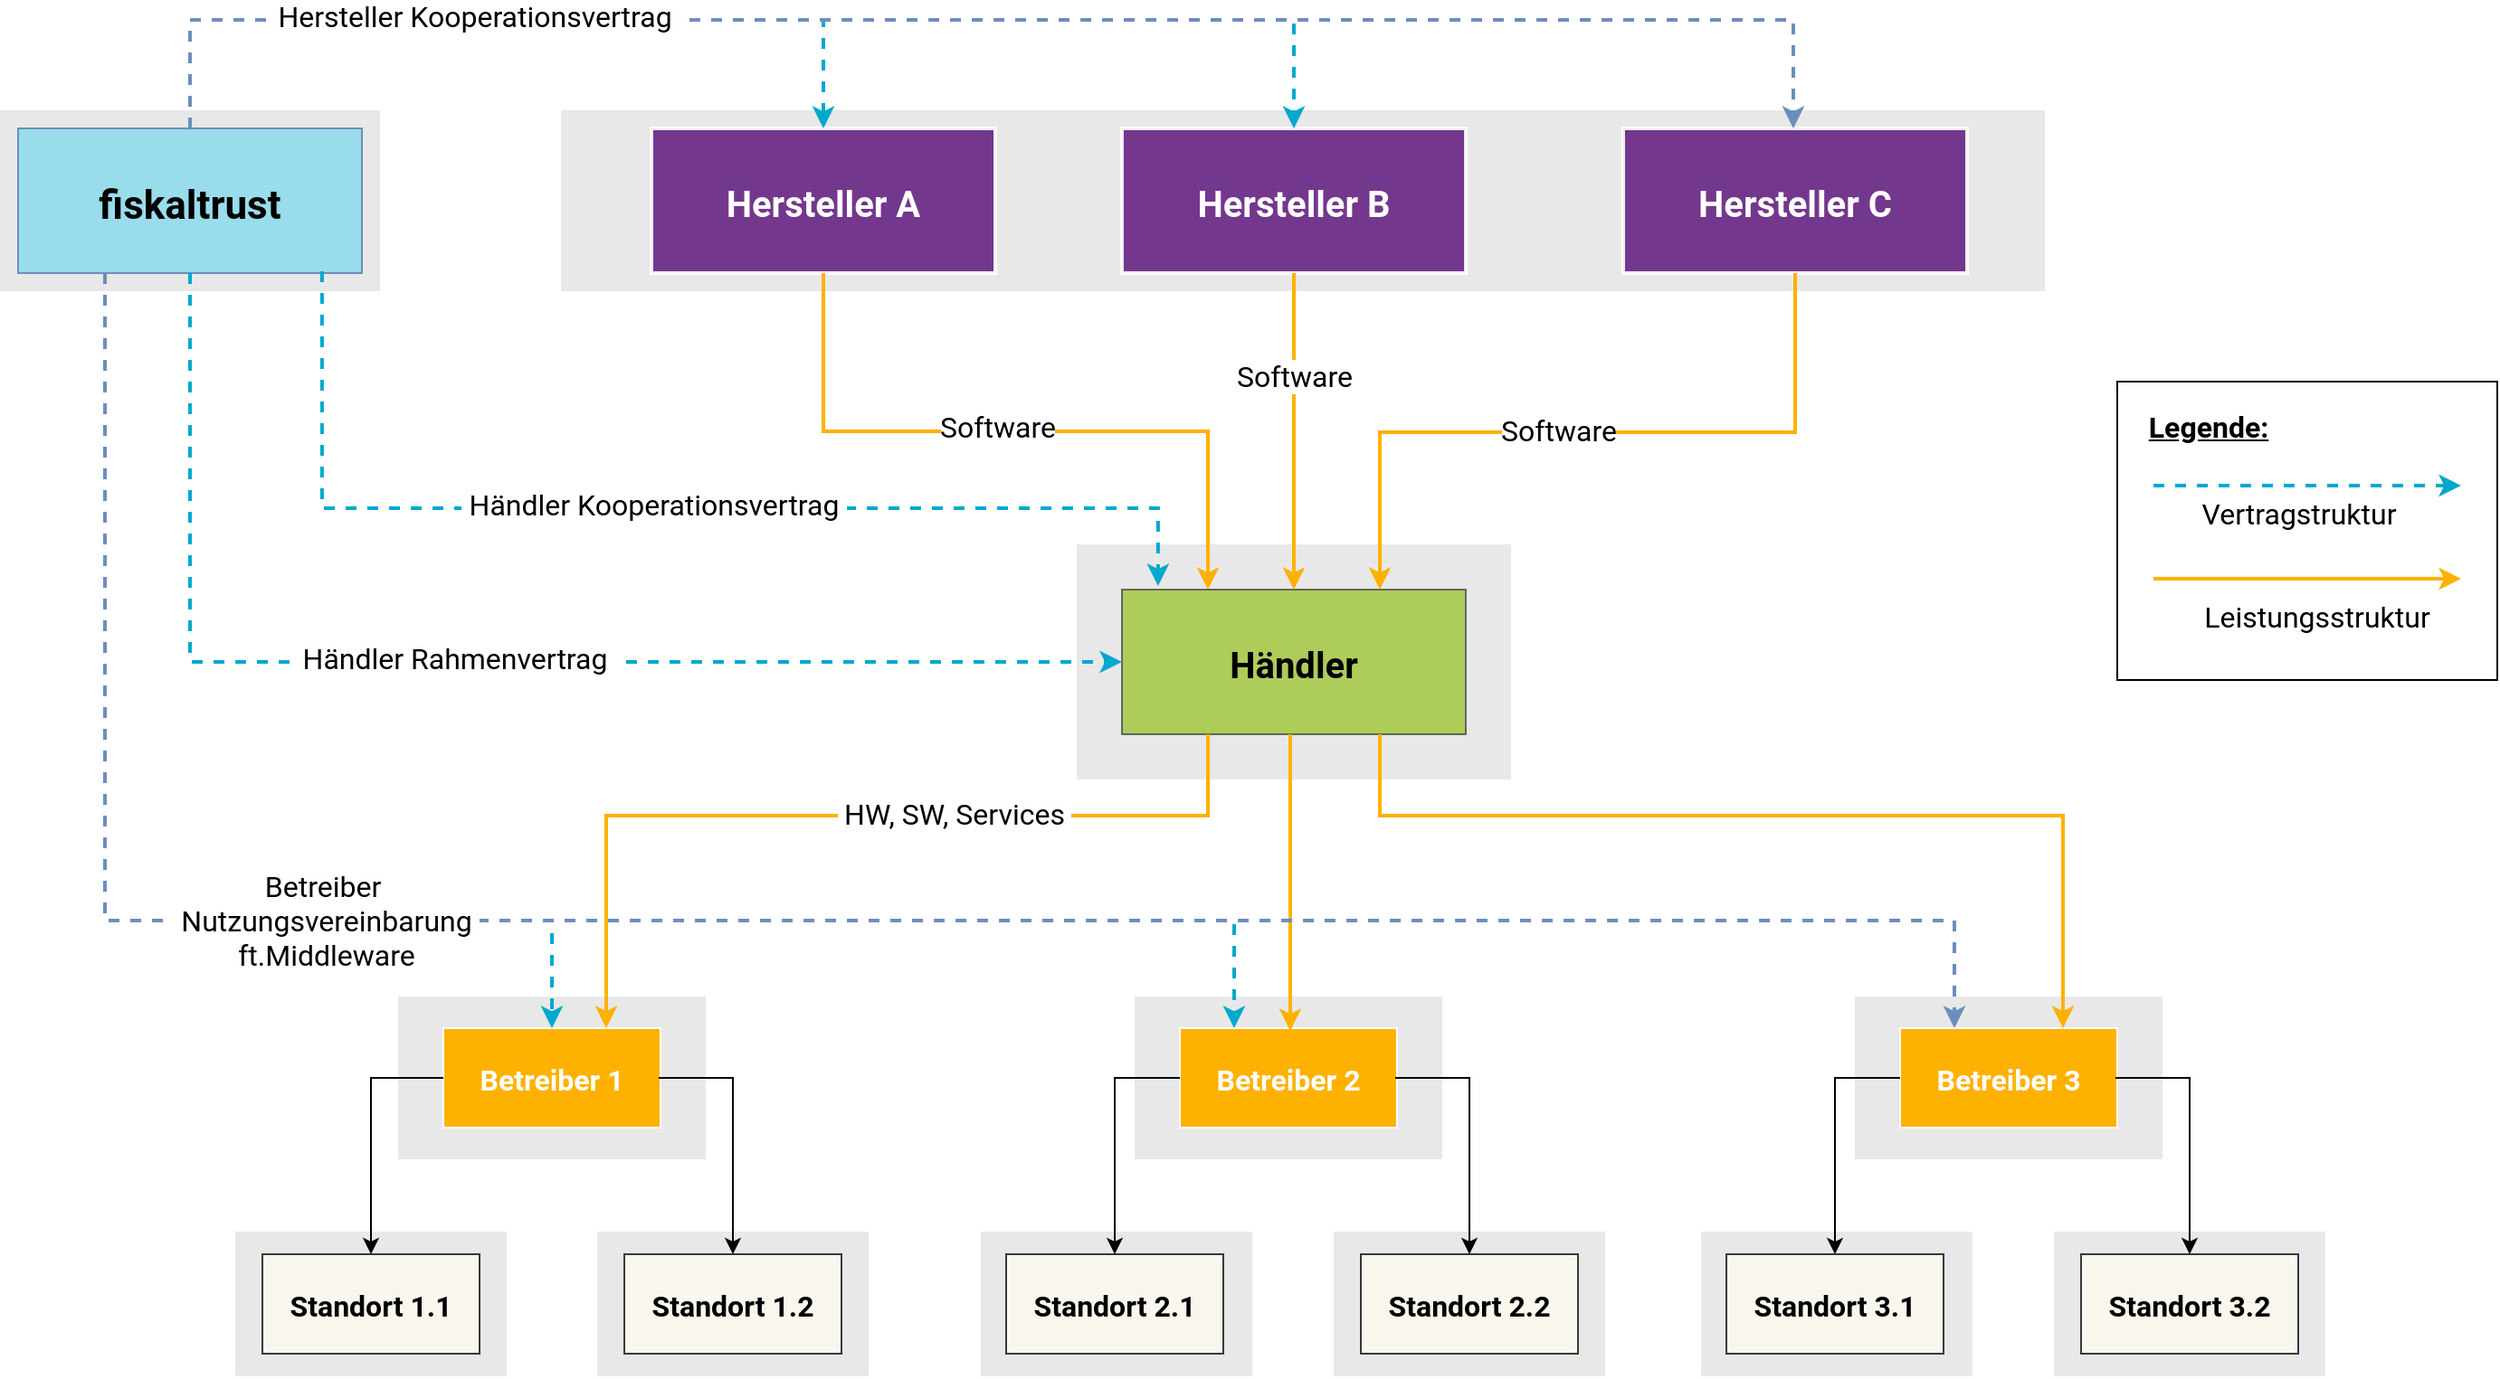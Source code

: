 <mxfile version="14.1.8" type="device"><diagram name="Page-1" id="2c0d36ab-eaac-3732-788b-9136903baeff"><mxGraphModel dx="1704" dy="1137" grid="1" gridSize="10" guides="1" tooltips="1" connect="1" arrows="1" fold="1" page="1" pageScale="1.5" pageWidth="1169" pageHeight="827" background="#ffffff" math="0" shadow="0"><root><mxCell id="0"/><mxCell id="1" parent="0"/><mxCell id="5PU3ayuKugf_s4tkDlTk-128" value="" style="rounded=0;whiteSpace=wrap;html=1;" parent="1" vertex="1"><mxGeometry x="1301" y="340" width="210" height="165" as="geometry"/></mxCell><mxCell id="xqAZLxv3Vc2gLsiTw-QS-123" value="" style="strokeColor=none;opacity=30;fillColor=#b2b2b2;" parent="1" vertex="1"><mxGeometry x="441" y="190" width="820" height="100" as="geometry"/></mxCell><mxCell id="123" value="" style="strokeColor=none;opacity=30;fillColor=#b2b2b2;" parent="1" vertex="1"><mxGeometry x="131" y="190.0" width="210" height="100.0" as="geometry"/></mxCell><mxCell id="118" value="" style="strokeColor=none;opacity=30;fillColor=#b2b2b2;" parent="1" vertex="1"><mxGeometry x="726" y="430" width="240" height="130" as="geometry"/></mxCell><mxCell id="111" value="" style="strokeColor=none;opacity=30;fillColor=#b2b2b2;" parent="1" vertex="1"><mxGeometry x="351" y="680" width="170" height="90" as="geometry"/></mxCell><mxCell id="108" value="" style="strokeColor=none;opacity=30;fillColor=#b2b2b2;" parent="1" vertex="1"><mxGeometry x="461" y="810" width="150" height="80" as="geometry"/></mxCell><mxCell id="2" value="fiskaltrust" style="rounded=0;strokeColor=#6c8ebf;fontStyle=1;fontFamily=Roboto;fontSize=22;fillColor=#99dceb;fontSource=https%3A%2F%2Ffonts.googleapis.com%2Fcss%3Ffamily%3DRoboto;" parent="1" vertex="1"><mxGeometry x="141" y="200" width="190" height="80" as="geometry"/></mxCell><mxCell id="13" value="Hersteller A" style="rounded=0;gradientColor=none;fontColor=#FFFFFF;fontStyle=1;fontFamily=Roboto;fontSize=20;fillColor=#672483;opacity=90;strokeColor=#FFFFFF;strokeWidth=2;fontSource=https%3A%2F%2Ffonts.googleapis.com%2Fcss%3Ffamily%3DRoboto;" parent="1" vertex="1"><mxGeometry x="491" y="200" width="190" height="80" as="geometry"/></mxCell><mxCell id="62" value="" style="edgeStyle=elbowEdgeStyle;elbow=vertical;strokeWidth=2;rounded=0;entryX=0.25;entryY=0;entryDx=0;entryDy=0;fillColor=#ffcc99;strokeColor=#ffb100;" parent="1" source="13" target="xqAZLxv3Vc2gLsiTw-QS-131" edge="1"><mxGeometry x="28" y="265.5" width="100" height="100" as="geometry"><mxPoint x="28" y="365.5" as="sourcePoint"/><mxPoint x="173" y="585.5" as="targetPoint"/></mxGeometry></mxCell><mxCell id="xqAZLxv3Vc2gLsiTw-QS-152" value="&lt;font style=&quot;font-size: 16px&quot; color=&quot;#000000&quot; face=&quot;Roboto&quot; data-font-src=&quot;https://fonts.googleapis.com/css?family=Roboto&quot;&gt;Software&lt;/font&gt;" style="edgeLabel;html=1;align=center;verticalAlign=middle;resizable=0;points=[];fontColor=#3399FF;" parent="62" vertex="1" connectable="0"><mxGeometry relative="1" as="geometry"><mxPoint x="-11" y="-3" as="offset"/></mxGeometry></mxCell><mxCell id="xqAZLxv3Vc2gLsiTw-QS-124" value="Hersteller B" style="rounded=0;gradientColor=none;fontColor=#FFFFFF;fontStyle=1;fontFamily=Roboto;fontSize=20;fillColor=#672483;opacity=90;strokeColor=#FFFFFF;strokeWidth=2;fontSource=https%3A%2F%2Ffonts.googleapis.com%2Fcss%3Ffamily%3DRoboto;" parent="1" vertex="1"><mxGeometry x="751" y="200" width="190" height="80" as="geometry"/></mxCell><mxCell id="xqAZLxv3Vc2gLsiTw-QS-125" value="Hersteller C" style="rounded=0;gradientColor=none;fontColor=#FFFFFF;fontStyle=1;fontFamily=Roboto;fontSize=20;fillColor=#672483;opacity=90;strokeColor=#FFFFFF;strokeWidth=2;fontSource=https%3A%2F%2Ffonts.googleapis.com%2Fcss%3Ffamily%3DRoboto;" parent="1" vertex="1"><mxGeometry x="1028" y="200" width="190" height="80" as="geometry"/></mxCell><object label="" k1="hallo" id="xqAZLxv3Vc2gLsiTw-QS-128"><mxCell style="edgeStyle=elbowEdgeStyle;elbow=vertical;strokeWidth=2;rounded=0;fillColor=#dae8fc;dashed=1;strokeColor=#00a8ce;" parent="1" source="2" target="13" edge="1"><mxGeometry x="28" y="265.5" width="100" height="100" as="geometry"><mxPoint x="236" y="200" as="sourcePoint"/><mxPoint x="361" y="140" as="targetPoint"/><Array as="points"><mxPoint x="411" y="140"/></Array></mxGeometry></mxCell></object><object label="" k1="hallo" id="xqAZLxv3Vc2gLsiTw-QS-129"><mxCell style="edgeStyle=elbowEdgeStyle;elbow=vertical;strokeWidth=2;rounded=0;exitX=0.5;exitY=0;exitDx=0;exitDy=0;fillColor=#dae8fc;dashed=1;strokeColor=#00a8ce;" parent="1" source="2" target="xqAZLxv3Vc2gLsiTw-QS-124" edge="1"><mxGeometry x="38" y="275.5" width="100" height="100" as="geometry"><mxPoint x="241" y="200" as="sourcePoint"/><mxPoint x="596" y="210" as="targetPoint"/><Array as="points"><mxPoint x="541" y="140"/></Array></mxGeometry></mxCell></object><object label="" k1="hallo" id="xqAZLxv3Vc2gLsiTw-QS-130"><mxCell style="edgeStyle=elbowEdgeStyle;elbow=vertical;strokeWidth=2;rounded=0;entryX=0.5;entryY=0;entryDx=0;entryDy=0;fontColor=#3399FF;fillColor=#dae8fc;strokeColor=#6c8ebf;dashed=1;" parent="1" edge="1"><mxGeometry x="268" y="275.5" width="100" height="100" as="geometry"><mxPoint x="236" y="200" as="sourcePoint"/><mxPoint x="1122" y="200" as="targetPoint"/><Array as="points"><mxPoint x="771" y="140"/></Array></mxGeometry></mxCell></object><mxCell id="xqAZLxv3Vc2gLsiTw-QS-150" value="&lt;font style=&quot;font-size: 16px&quot; color=&quot;#000000&quot; face=&quot;Roboto&quot; data-font-src=&quot;https://fonts.googleapis.com/css?family=Roboto&quot;&gt;&amp;nbsp;Hersteller Kooperationsvertrag&amp;nbsp;&lt;/font&gt;" style="edgeLabel;html=1;align=center;verticalAlign=middle;resizable=0;points=[];fontColor=#3399FF;" parent="xqAZLxv3Vc2gLsiTw-QS-130" vertex="1" connectable="0"><mxGeometry relative="1" as="geometry"><mxPoint x="-286" y="-2" as="offset"/></mxGeometry></mxCell><mxCell id="xqAZLxv3Vc2gLsiTw-QS-131" value="Händler" style="rounded=0;strokeColor=#36393d;fontStyle=1;fontFamily=Roboto;fontSize=20;fillColor=#96c11f;opacity=70;fontSource=https%3A%2F%2Ffonts.googleapis.com%2Fcss%3Ffamily%3DRoboto;" parent="1" vertex="1"><mxGeometry x="751" y="455" width="190" height="80" as="geometry"/></mxCell><object label="" k1="hallo" id="xqAZLxv3Vc2gLsiTw-QS-132"><mxCell style="edgeStyle=elbowEdgeStyle;elbow=vertical;strokeWidth=2;rounded=0;fontColor=#3399FF;fillColor=#dae8fc;dashed=1;strokeColor=#00a8ce;exitX=0.5;exitY=1;exitDx=0;exitDy=0;" parent="1" source="2" target="xqAZLxv3Vc2gLsiTw-QS-131" edge="1"><mxGeometry x="279" y="285.5" width="100" height="100" as="geometry"><mxPoint x="236" y="340" as="sourcePoint"/><mxPoint x="701" y="480" as="targetPoint"/><Array as="points"><mxPoint x="284" y="495"/></Array></mxGeometry></mxCell></object><mxCell id="xqAZLxv3Vc2gLsiTw-QS-151" value="&lt;font style=&quot;font-size: 16px&quot; color=&quot;#000000&quot;&gt;&amp;nbsp;Händler Rahmenvertrag&amp;nbsp;&lt;/font&gt;" style="edgeLabel;html=1;align=center;verticalAlign=middle;resizable=0;points=[];fontColor=#3399FF;fontFamily=Roboto;fontSource=https%3A%2F%2Ffonts.googleapis.com%2Fcss%3Ffamily%3DRoboto;" parent="xqAZLxv3Vc2gLsiTw-QS-132" vertex="1" connectable="0"><mxGeometry relative="1" as="geometry"><mxPoint x="-4" y="-2" as="offset"/></mxGeometry></mxCell><mxCell id="xqAZLxv3Vc2gLsiTw-QS-134" value="" style="edgeStyle=elbowEdgeStyle;elbow=horizontal;strokeWidth=2;rounded=0;entryX=0.5;entryY=0;entryDx=0;entryDy=0;exitX=0.5;exitY=1;exitDx=0;exitDy=0;fillColor=#ffcc99;strokeColor=#ffb100;" parent="1" source="xqAZLxv3Vc2gLsiTw-QS-124" target="xqAZLxv3Vc2gLsiTw-QS-131" edge="1"><mxGeometry x="38" y="275.5" width="100" height="100" as="geometry"><mxPoint x="596" y="290" as="sourcePoint"/><mxPoint x="787.09" y="466.04" as="targetPoint"/></mxGeometry></mxCell><mxCell id="xqAZLxv3Vc2gLsiTw-QS-153" value="&lt;font style=&quot;font-size: 16px&quot; color=&quot;#000000&quot; face=&quot;Roboto&quot; data-font-src=&quot;https://fonts.googleapis.com/css?family=Roboto&quot;&gt;Software&lt;/font&gt;" style="edgeLabel;html=1;align=center;verticalAlign=middle;resizable=0;points=[];fontColor=#3399FF;" parent="xqAZLxv3Vc2gLsiTw-QS-134" vertex="1" connectable="0"><mxGeometry relative="1" as="geometry"><mxPoint y="-31" as="offset"/></mxGeometry></mxCell><mxCell id="xqAZLxv3Vc2gLsiTw-QS-135" value="" style="edgeStyle=elbowEdgeStyle;elbow=vertical;strokeWidth=2;rounded=0;entryX=0.75;entryY=0;entryDx=0;entryDy=0;exitX=0.5;exitY=1;exitDx=0;exitDy=0;fillColor=#ffcc99;strokeColor=#ffb100;" parent="1" source="xqAZLxv3Vc2gLsiTw-QS-125" target="xqAZLxv3Vc2gLsiTw-QS-131" edge="1"><mxGeometry x="38" y="275.5" width="100" height="100" as="geometry"><mxPoint x="596" y="290" as="sourcePoint"/><mxPoint x="782.09" y="466.04" as="targetPoint"/><Array as="points"><mxPoint x="1011" y="368"/></Array></mxGeometry></mxCell><mxCell id="xqAZLxv3Vc2gLsiTw-QS-154" value="&lt;font style=&quot;font-size: 16px&quot; color=&quot;#000000&quot; face=&quot;Roboto&quot; data-font-src=&quot;https://fonts.googleapis.com/css?family=Roboto&quot;&gt;Software&lt;/font&gt;" style="edgeLabel;html=1;align=center;verticalAlign=middle;resizable=0;points=[];fontColor=#3399FF;" parent="xqAZLxv3Vc2gLsiTw-QS-135" vertex="1" connectable="0"><mxGeometry relative="1" as="geometry"><mxPoint x="-17" y="-1" as="offset"/></mxGeometry></mxCell><mxCell id="xqAZLxv3Vc2gLsiTw-QS-137" value="Betreiber 1" style="rounded=0;fontStyle=1;fontFamily=Roboto;fontSize=16;fontColor=#ffffff;strokeColor=#FFFFFF;fillColor=#ffb100;fontSource=https%3A%2F%2Ffonts.googleapis.com%2Fcss%3Ffamily%3DRoboto;" parent="1" vertex="1"><mxGeometry x="376" y="697.5" width="120" height="55" as="geometry"/></mxCell><mxCell id="xqAZLxv3Vc2gLsiTw-QS-156" value="" style="edgeStyle=elbowEdgeStyle;elbow=vertical;strokeWidth=2;rounded=0;entryX=0.75;entryY=0;entryDx=0;entryDy=0;fillColor=#ffcc99;exitX=0.25;exitY=1;exitDx=0;exitDy=0;strokeColor=#ffb100;" parent="1" source="xqAZLxv3Vc2gLsiTw-QS-131" target="xqAZLxv3Vc2gLsiTw-QS-137" edge="1"><mxGeometry x="38" y="275.5" width="100" height="100" as="geometry"><mxPoint x="596" y="290" as="sourcePoint"/><mxPoint x="808.5" y="465" as="targetPoint"/><Array as="points"><mxPoint x="651" y="580"/></Array></mxGeometry></mxCell><mxCell id="xqAZLxv3Vc2gLsiTw-QS-166" value="&lt;font color=&quot;#000000&quot;&gt;&amp;nbsp;HW, SW, Services&amp;nbsp;&lt;/font&gt;" style="edgeLabel;html=1;align=center;verticalAlign=middle;resizable=0;points=[];fontSize=16;fontColor=#FFB570;fontFamily=Roboto;fontSource=https%3A%2F%2Ffonts.googleapis.com%2Fcss%3Ffamily%3DRoboto;" parent="xqAZLxv3Vc2gLsiTw-QS-156" vertex="1" connectable="0"><mxGeometry relative="1" as="geometry"><mxPoint x="62" y="-1" as="offset"/></mxGeometry></mxCell><mxCell id="xqAZLxv3Vc2gLsiTw-QS-167" value="Standort 1.2" style="rounded=0;fillColor=#f9f7ed;fontStyle=1;fontFamily=Roboto;fontSize=16;strokeColor=#36393d;fontSource=https%3A%2F%2Ffonts.googleapis.com%2Fcss%3Ffamily%3DRoboto;" parent="1" vertex="1"><mxGeometry x="476" y="822.5" width="120" height="55" as="geometry"/></mxCell><mxCell id="xqAZLxv3Vc2gLsiTw-QS-168" value="" style="strokeColor=none;opacity=30;fillColor=#b2b2b2;" parent="1" vertex="1"><mxGeometry x="261" y="810" width="150" height="80" as="geometry"/></mxCell><mxCell id="xqAZLxv3Vc2gLsiTw-QS-169" value="Standort 1.1" style="rounded=0;fillColor=#f9f7ed;fontStyle=1;fontFamily=Roboto;fontSize=16;strokeColor=#36393d;fontSource=https%3A%2F%2Ffonts.googleapis.com%2Fcss%3Ffamily%3DRoboto;" parent="1" vertex="1"><mxGeometry x="276" y="822.5" width="120" height="55" as="geometry"/></mxCell><object label="" k1="hallo" id="xqAZLxv3Vc2gLsiTw-QS-185"><mxCell style="edgeStyle=elbowEdgeStyle;elbow=vertical;strokeWidth=1;rounded=0;fontColor=#3399FF;fillColor=#dae8fc;entryX=0.5;entryY=0;entryDx=0;entryDy=0;" parent="1" target="xqAZLxv3Vc2gLsiTw-QS-167" edge="1"><mxGeometry x="319" y="325.5" width="100" height="100" as="geometry"><mxPoint x="495" y="725" as="sourcePoint"/><mxPoint x="331" y="840" as="targetPoint"/><Array as="points"><mxPoint x="551" y="725"/></Array></mxGeometry></mxCell></object><object label="" k1="hallo" id="xqAZLxv3Vc2gLsiTw-QS-191"><mxCell style="edgeStyle=elbowEdgeStyle;elbow=vertical;strokeWidth=1;rounded=0;fontColor=#3399FF;fillColor=#dae8fc;entryX=0.5;entryY=0;entryDx=0;entryDy=0;exitX=0;exitY=0.5;exitDx=0;exitDy=0;" parent="1" source="xqAZLxv3Vc2gLsiTw-QS-137" target="xqAZLxv3Vc2gLsiTw-QS-169" edge="1"><mxGeometry x="319" y="335.5" width="100" height="100" as="geometry"><mxPoint x="341" y="725" as="sourcePoint"/><mxPoint x="376" y="940" as="targetPoint"/><Array as="points"><mxPoint x="301" y="725"/></Array></mxGeometry></mxCell></object><mxCell id="xqAZLxv3Vc2gLsiTw-QS-230" value="" style="strokeColor=none;opacity=30;fillColor=#b2b2b2;" parent="1" vertex="1"><mxGeometry x="758" y="680" width="170" height="90" as="geometry"/></mxCell><mxCell id="xqAZLxv3Vc2gLsiTw-QS-231" value="" style="strokeColor=none;opacity=30;fillColor=#b2b2b2;" parent="1" vertex="1"><mxGeometry x="868" y="810" width="150" height="80" as="geometry"/></mxCell><mxCell id="xqAZLxv3Vc2gLsiTw-QS-232" value="Betreiber 2" style="rounded=0;fontStyle=1;fontFamily=Roboto;fontSize=16;fontColor=#ffffff;strokeColor=#FFFFFF;fillColor=#ffb100;fontSource=https%3A%2F%2Ffonts.googleapis.com%2Fcss%3Ffamily%3DRoboto;" parent="1" vertex="1"><mxGeometry x="783" y="697.5" width="120" height="55" as="geometry"/></mxCell><mxCell id="xqAZLxv3Vc2gLsiTw-QS-233" value="Standort 2.2" style="rounded=0;fillColor=#f9f7ed;fontStyle=1;fontFamily=Roboto;fontSize=16;strokeColor=#36393d;fontSource=https%3A%2F%2Ffonts.googleapis.com%2Fcss%3Ffamily%3DRoboto;" parent="1" vertex="1"><mxGeometry x="883" y="822.5" width="120" height="55" as="geometry"/></mxCell><mxCell id="xqAZLxv3Vc2gLsiTw-QS-234" value="" style="strokeColor=none;opacity=30;fillColor=#b2b2b2;" parent="1" vertex="1"><mxGeometry x="673" y="810" width="150" height="80" as="geometry"/></mxCell><mxCell id="xqAZLxv3Vc2gLsiTw-QS-235" value="Standort 2.1" style="rounded=0;fillColor=#f9f7ed;fontStyle=1;fontFamily=Roboto;fontSize=16;strokeColor=#36393d;fontSource=https%3A%2F%2Ffonts.googleapis.com%2Fcss%3Ffamily%3DRoboto;" parent="1" vertex="1"><mxGeometry x="687" y="822.5" width="120" height="55" as="geometry"/></mxCell><object label="" k1="hallo" id="xqAZLxv3Vc2gLsiTw-QS-236"><mxCell style="edgeStyle=elbowEdgeStyle;elbow=vertical;strokeWidth=1;rounded=0;fontColor=#3399FF;fillColor=#dae8fc;entryX=0.5;entryY=0;entryDx=0;entryDy=0;" parent="1" target="xqAZLxv3Vc2gLsiTw-QS-233" edge="1"><mxGeometry x="726" y="325.5" width="100" height="100" as="geometry"><mxPoint x="902" y="725" as="sourcePoint"/><mxPoint x="738" y="840" as="targetPoint"/><Array as="points"><mxPoint x="958" y="725"/></Array></mxGeometry></mxCell></object><object label="" k1="hallo" id="xqAZLxv3Vc2gLsiTw-QS-237"><mxCell style="edgeStyle=elbowEdgeStyle;elbow=vertical;strokeWidth=1;rounded=0;fontColor=#3399FF;fillColor=#dae8fc;entryX=0.5;entryY=0;entryDx=0;entryDy=0;exitX=0;exitY=0.5;exitDx=0;exitDy=0;" parent="1" source="xqAZLxv3Vc2gLsiTw-QS-232" target="xqAZLxv3Vc2gLsiTw-QS-235" edge="1"><mxGeometry x="726" y="335.5" width="100" height="100" as="geometry"><mxPoint x="748" y="725" as="sourcePoint"/><mxPoint x="783" y="940" as="targetPoint"/><Array as="points"><mxPoint x="708" y="725"/></Array></mxGeometry></mxCell></object><mxCell id="xqAZLxv3Vc2gLsiTw-QS-158" value="" style="edgeStyle=elbowEdgeStyle;elbow=vertical;strokeWidth=2;rounded=0;fillColor=#ffcc99;strokeColor=#ffb100;" parent="1" edge="1"><mxGeometry x="49" y="285.5" width="100" height="100" as="geometry"><mxPoint x="844" y="535" as="sourcePoint"/><mxPoint x="844" y="699" as="targetPoint"/><Array as="points"><mxPoint x="772" y="620"/></Array></mxGeometry></mxCell><object label="" k1="hallo" id="xqAZLxv3Vc2gLsiTw-QS-139"><mxCell style="edgeStyle=elbowEdgeStyle;elbow=vertical;strokeWidth=2;rounded=0;fontColor=#3399FF;fillColor=#dae8fc;dashed=1;entryX=0.5;entryY=0;entryDx=0;entryDy=0;strokeColor=#00a8ce;" parent="1" target="xqAZLxv3Vc2gLsiTw-QS-137" edge="1"><mxGeometry x="289" y="273.5" width="100" height="100" as="geometry"><mxPoint x="189" y="280" as="sourcePoint"/><mxPoint x="436" y="675.5" as="targetPoint"/><Array as="points"><mxPoint x="311" y="638"/></Array></mxGeometry></mxCell></object><object label="" k1="hallo" id="xqAZLxv3Vc2gLsiTw-QS-144"><mxCell style="edgeStyle=elbowEdgeStyle;elbow=vertical;strokeWidth=2;rounded=0;fontColor=#3399FF;fillColor=#dae8fc;dashed=1;entryX=0.25;entryY=0;entryDx=0;entryDy=0;strokeColor=#00a8ce;" parent="1" target="xqAZLxv3Vc2gLsiTw-QS-232" edge="1"><mxGeometry x="299" y="283.5" width="100" height="100" as="geometry"><mxPoint x="189" y="280" as="sourcePoint"/><mxPoint x="813" y="686.5" as="targetPoint"/><Array as="points"><mxPoint x="421" y="638"/></Array></mxGeometry></mxCell></object><mxCell id="xqAZLxv3Vc2gLsiTw-QS-245" value="" style="strokeColor=none;opacity=30;fillColor=#b2b2b2;" parent="1" vertex="1"><mxGeometry x="1156" y="680" width="170" height="90" as="geometry"/></mxCell><mxCell id="xqAZLxv3Vc2gLsiTw-QS-246" value="" style="strokeColor=none;opacity=30;fillColor=#b2b2b2;" parent="1" vertex="1"><mxGeometry x="1266" y="810" width="150" height="80" as="geometry"/></mxCell><mxCell id="xqAZLxv3Vc2gLsiTw-QS-247" value="Betreiber 3" style="rounded=0;fontStyle=1;fontFamily=Roboto;fontSize=16;fontColor=#ffffff;strokeColor=#FFFFFF;fillColor=#ffb100;fontSource=https%3A%2F%2Ffonts.googleapis.com%2Fcss%3Ffamily%3DRoboto;" parent="1" vertex="1"><mxGeometry x="1181" y="697.5" width="120" height="55" as="geometry"/></mxCell><mxCell id="xqAZLxv3Vc2gLsiTw-QS-248" value="Standort 3.2" style="rounded=0;fillColor=#f9f7ed;fontStyle=1;fontFamily=Roboto;fontSize=16;strokeColor=#36393d;fontSource=https%3A%2F%2Ffonts.googleapis.com%2Fcss%3Ffamily%3DRoboto;" parent="1" vertex="1"><mxGeometry x="1281" y="822.5" width="120" height="55" as="geometry"/></mxCell><mxCell id="xqAZLxv3Vc2gLsiTw-QS-249" value="" style="strokeColor=none;opacity=30;fillColor=#b2b2b2;" parent="1" vertex="1"><mxGeometry x="1071" y="810" width="150" height="80" as="geometry"/></mxCell><mxCell id="xqAZLxv3Vc2gLsiTw-QS-250" value="Standort 3.1" style="rounded=0;fillColor=#f9f7ed;fontStyle=1;fontFamily=Roboto;fontSize=16;strokeColor=#36393d;fontSource=https%3A%2F%2Ffonts.googleapis.com%2Fcss%3Ffamily%3DRoboto;" parent="1" vertex="1"><mxGeometry x="1085" y="822.5" width="120" height="55" as="geometry"/></mxCell><object label="" k1="hallo" id="xqAZLxv3Vc2gLsiTw-QS-251"><mxCell style="edgeStyle=elbowEdgeStyle;elbow=vertical;strokeWidth=1;rounded=0;fontColor=#3399FF;fillColor=#dae8fc;entryX=0.5;entryY=0;entryDx=0;entryDy=0;" parent="1" target="xqAZLxv3Vc2gLsiTw-QS-248" edge="1"><mxGeometry x="1124" y="325.5" width="100" height="100" as="geometry"><mxPoint x="1300" y="725" as="sourcePoint"/><mxPoint x="1136" y="840" as="targetPoint"/><Array as="points"><mxPoint x="1356" y="725"/></Array></mxGeometry></mxCell></object><object label="" k1="hallo" id="xqAZLxv3Vc2gLsiTw-QS-252"><mxCell style="edgeStyle=elbowEdgeStyle;elbow=vertical;strokeWidth=1;rounded=0;fontColor=#3399FF;fillColor=#dae8fc;entryX=0.5;entryY=0;entryDx=0;entryDy=0;exitX=0;exitY=0.5;exitDx=0;exitDy=0;" parent="1" source="xqAZLxv3Vc2gLsiTw-QS-247" target="xqAZLxv3Vc2gLsiTw-QS-250" edge="1"><mxGeometry x="1124" y="335.5" width="100" height="100" as="geometry"><mxPoint x="1146" y="725" as="sourcePoint"/><mxPoint x="1181" y="940" as="targetPoint"/><Array as="points"><mxPoint x="1106" y="725"/></Array></mxGeometry></mxCell></object><object label="" k1="hallo" id="xqAZLxv3Vc2gLsiTw-QS-145"><mxCell style="edgeStyle=elbowEdgeStyle;elbow=vertical;strokeWidth=2;rounded=0;fontColor=#3399FF;fillColor=#dae8fc;strokeColor=#6c8ebf;dashed=1;entryX=0.25;entryY=0;entryDx=0;entryDy=0;" parent="1" target="xqAZLxv3Vc2gLsiTw-QS-247" edge="1"><mxGeometry x="309" y="293.5" width="100" height="100" as="geometry"><mxPoint x="189" y="280" as="sourcePoint"/><mxPoint x="1191" y="668" as="targetPoint"/><Array as="points"><mxPoint x="561" y="638"/></Array></mxGeometry></mxCell></object><mxCell id="xqAZLxv3Vc2gLsiTw-QS-155" value="&lt;font style=&quot;font-size: 16px&quot; color=&quot;#000000&quot;&gt;Betreiber&amp;nbsp;&lt;br&gt;&amp;nbsp;Nutzungsvereinbarung&amp;nbsp;&lt;br&gt;ft.Middleware&lt;/font&gt;" style="edgeLabel;html=1;align=center;verticalAlign=middle;resizable=0;points=[];fontColor=#3399FF;fontFamily=Roboto;fontSource=https%3A%2F%2Ffonts.googleapis.com%2Fcss%3Ffamily%3DRoboto;" parent="xqAZLxv3Vc2gLsiTw-QS-145" vertex="1" connectable="0"><mxGeometry relative="1" as="geometry"><mxPoint x="-240" as="offset"/></mxGeometry></mxCell><mxCell id="xqAZLxv3Vc2gLsiTw-QS-160" value="" style="edgeStyle=elbowEdgeStyle;elbow=vertical;strokeWidth=2;rounded=0;fillColor=#ffcc99;exitX=0.75;exitY=1;exitDx=0;exitDy=0;entryX=0.75;entryY=0;entryDx=0;entryDy=0;strokeColor=#ffb100;" parent="1" source="xqAZLxv3Vc2gLsiTw-QS-131" target="xqAZLxv3Vc2gLsiTw-QS-247" edge="1"><mxGeometry x="63" y="295.5" width="100" height="100" as="geometry"><mxPoint x="846" y="540" as="sourcePoint"/><mxPoint x="1101" y="580" as="targetPoint"/><Array as="points"><mxPoint x="906" y="580"/></Array></mxGeometry></mxCell><object label="" k1="hallo" id="xqAZLxv3Vc2gLsiTw-QS-253"><mxCell style="edgeStyle=elbowEdgeStyle;elbow=vertical;strokeWidth=2;rounded=0;fontColor=#3399FF;fillColor=#dae8fc;dashed=1;exitX=0.884;exitY=0.988;exitDx=0;exitDy=0;entryX=0.105;entryY=-0.025;entryDx=0;entryDy=0;entryPerimeter=0;exitPerimeter=0;strokeColor=#00a8ce;" parent="1" source="2" target="xqAZLxv3Vc2gLsiTw-QS-131" edge="1"><mxGeometry x="289" y="295.5" width="100" height="100" as="geometry"><mxPoint x="293.5" y="290" as="sourcePoint"/><mxPoint x="761" y="485" as="targetPoint"/><Array as="points"><mxPoint x="351" y="410"/></Array></mxGeometry></mxCell></object><mxCell id="xqAZLxv3Vc2gLsiTw-QS-254" value="&lt;font style=&quot;font-size: 16px&quot; color=&quot;#000000&quot; face=&quot;Roboto&quot; data-font-src=&quot;https://fonts.googleapis.com/css?family=Roboto&quot;&gt;&amp;nbsp;Händler Kooperationsvertrag&amp;nbsp;&lt;/font&gt;" style="edgeLabel;html=1;align=center;verticalAlign=middle;resizable=0;points=[];fontColor=#3399FF;" parent="xqAZLxv3Vc2gLsiTw-QS-253" vertex="1" connectable="0"><mxGeometry relative="1" as="geometry"><mxPoint x="-4" y="-2" as="offset"/></mxGeometry></mxCell><object label="" k1="hallo" id="5PU3ayuKugf_s4tkDlTk-123"><mxCell style="edgeStyle=elbowEdgeStyle;elbow=vertical;strokeWidth=2;rounded=0;fontColor=#3399FF;fillColor=#dae8fc;dashed=1;strokeColor=#00a8ce;" parent="1" edge="1"><mxGeometry x="1364" y="188" width="100" height="100" as="geometry"><mxPoint x="1321" y="397.5" as="sourcePoint"/><mxPoint x="1491" y="397.5" as="targetPoint"/><Array as="points"><mxPoint x="1369" y="397.5"/></Array></mxGeometry></mxCell></object><mxCell id="5PU3ayuKugf_s4tkDlTk-124" value="&lt;font style=&quot;font-size: 16px&quot; color=&quot;#000000&quot;&gt;Vertragstruktur&lt;/font&gt;" style="edgeLabel;html=1;align=center;verticalAlign=middle;resizable=0;points=[];fontColor=#3399FF;fontFamily=Roboto;fontSource=https%3A%2F%2Ffonts.googleapis.com%2Fcss%3Ffamily%3DRoboto;" parent="5PU3ayuKugf_s4tkDlTk-123" vertex="1" connectable="0"><mxGeometry relative="1" as="geometry"><mxPoint x="-5" y="15" as="offset"/></mxGeometry></mxCell><mxCell id="5PU3ayuKugf_s4tkDlTk-125" value="" style="edgeStyle=elbowEdgeStyle;elbow=vertical;strokeWidth=2;rounded=0;fillColor=#ffcc99;strokeColor=#ffb100;" parent="1" edge="1"><mxGeometry x="833" y="189.25" width="100" height="100" as="geometry"><mxPoint x="1321" y="449" as="sourcePoint"/><mxPoint x="1491" y="449" as="targetPoint"/><Array as="points"><mxPoint x="1401" y="449"/></Array></mxGeometry></mxCell><mxCell id="5PU3ayuKugf_s4tkDlTk-126" value="&lt;font color=&quot;#000000&quot;&gt;Leistungsstruktur&lt;/font&gt;" style="edgeLabel;html=1;align=center;verticalAlign=middle;resizable=0;points=[];fontSize=16;fontColor=#FFB570;fontFamily=Roboto;fontSource=https%3A%2F%2Ffonts.googleapis.com%2Fcss%3Ffamily%3DRoboto;" parent="5PU3ayuKugf_s4tkDlTk-125" vertex="1" connectable="0"><mxGeometry relative="1" as="geometry"><mxPoint x="5" y="21" as="offset"/></mxGeometry></mxCell><mxCell id="5PU3ayuKugf_s4tkDlTk-127" value="&lt;font style=&quot;font-size: 16px&quot; color=&quot;#000000&quot;&gt;&lt;b&gt;&lt;u&gt;Legende:&lt;/u&gt;&lt;/b&gt;&lt;/font&gt;" style="edgeLabel;html=1;align=center;verticalAlign=middle;resizable=0;points=[];fontColor=#3399FF;fontFamily=Roboto;fontSource=https%3A%2F%2Ffonts.googleapis.com%2Fcss%3Ffamily%3DRoboto;" parent="1" vertex="1" connectable="0"><mxGeometry x="1351" y="365" as="geometry"/></mxCell></root></mxGraphModel></diagram></mxfile>